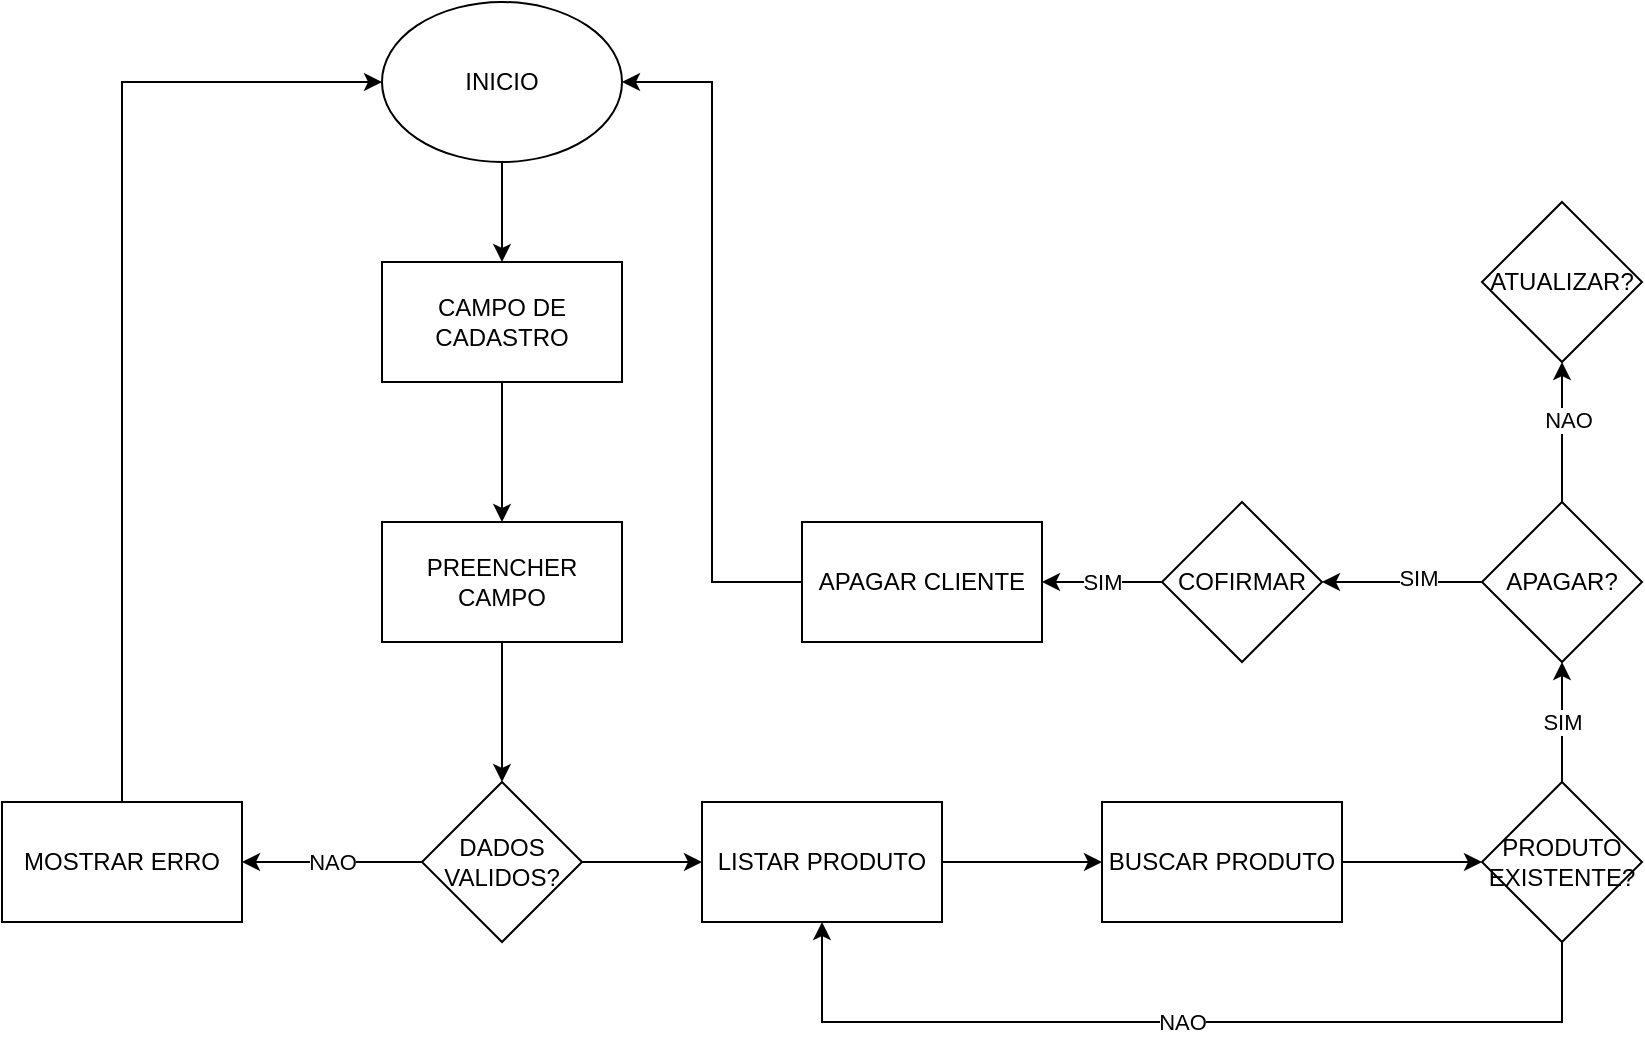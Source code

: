 <mxfile version="24.4.6" type="device">
  <diagram name="Página-1" id="_2hTEw-3M_o8YY0PMDv2">
    <mxGraphModel dx="1434" dy="782" grid="1" gridSize="10" guides="1" tooltips="1" connect="1" arrows="1" fold="1" page="1" pageScale="1" pageWidth="827" pageHeight="1169" math="0" shadow="0">
      <root>
        <mxCell id="0" />
        <mxCell id="1" parent="0" />
        <mxCell id="XO3UlhAgwWdB9TntdLPH-3" value="" style="edgeStyle=orthogonalEdgeStyle;rounded=0;orthogonalLoop=1;jettySize=auto;html=1;" edge="1" parent="1" source="XO3UlhAgwWdB9TntdLPH-1" target="XO3UlhAgwWdB9TntdLPH-2">
          <mxGeometry relative="1" as="geometry" />
        </mxCell>
        <mxCell id="XO3UlhAgwWdB9TntdLPH-1" value="INICIO" style="ellipse;whiteSpace=wrap;html=1;" vertex="1" parent="1">
          <mxGeometry x="310" y="80" width="120" height="80" as="geometry" />
        </mxCell>
        <mxCell id="XO3UlhAgwWdB9TntdLPH-7" value="" style="edgeStyle=orthogonalEdgeStyle;rounded=0;orthogonalLoop=1;jettySize=auto;html=1;" edge="1" parent="1" source="XO3UlhAgwWdB9TntdLPH-2" target="XO3UlhAgwWdB9TntdLPH-6">
          <mxGeometry relative="1" as="geometry" />
        </mxCell>
        <mxCell id="XO3UlhAgwWdB9TntdLPH-2" value="CAMPO DE CADASTRO" style="whiteSpace=wrap;html=1;" vertex="1" parent="1">
          <mxGeometry x="310" y="210" width="120" height="60" as="geometry" />
        </mxCell>
        <mxCell id="XO3UlhAgwWdB9TntdLPH-9" value="" style="edgeStyle=orthogonalEdgeStyle;rounded=0;orthogonalLoop=1;jettySize=auto;html=1;" edge="1" parent="1" source="XO3UlhAgwWdB9TntdLPH-6" target="XO3UlhAgwWdB9TntdLPH-8">
          <mxGeometry relative="1" as="geometry" />
        </mxCell>
        <mxCell id="XO3UlhAgwWdB9TntdLPH-6" value="PREENCHER CAMPO" style="whiteSpace=wrap;html=1;" vertex="1" parent="1">
          <mxGeometry x="310" y="340" width="120" height="60" as="geometry" />
        </mxCell>
        <mxCell id="XO3UlhAgwWdB9TntdLPH-11" value="NAO" style="edgeStyle=orthogonalEdgeStyle;rounded=0;orthogonalLoop=1;jettySize=auto;html=1;" edge="1" parent="1" source="XO3UlhAgwWdB9TntdLPH-8" target="XO3UlhAgwWdB9TntdLPH-10">
          <mxGeometry relative="1" as="geometry" />
        </mxCell>
        <mxCell id="XO3UlhAgwWdB9TntdLPH-18" value="" style="edgeStyle=orthogonalEdgeStyle;rounded=0;orthogonalLoop=1;jettySize=auto;html=1;" edge="1" parent="1" source="XO3UlhAgwWdB9TntdLPH-8" target="XO3UlhAgwWdB9TntdLPH-17">
          <mxGeometry relative="1" as="geometry" />
        </mxCell>
        <mxCell id="XO3UlhAgwWdB9TntdLPH-8" value="DADOS VALIDOS?" style="rhombus;whiteSpace=wrap;html=1;" vertex="1" parent="1">
          <mxGeometry x="330" y="470" width="80" height="80" as="geometry" />
        </mxCell>
        <mxCell id="XO3UlhAgwWdB9TntdLPH-12" style="edgeStyle=orthogonalEdgeStyle;rounded=0;orthogonalLoop=1;jettySize=auto;html=1;entryX=0;entryY=0.5;entryDx=0;entryDy=0;" edge="1" parent="1" source="XO3UlhAgwWdB9TntdLPH-10" target="XO3UlhAgwWdB9TntdLPH-1">
          <mxGeometry relative="1" as="geometry">
            <Array as="points">
              <mxPoint x="180" y="120" />
            </Array>
          </mxGeometry>
        </mxCell>
        <mxCell id="XO3UlhAgwWdB9TntdLPH-10" value="MOSTRAR ERRO" style="whiteSpace=wrap;html=1;" vertex="1" parent="1">
          <mxGeometry x="120" y="480" width="120" height="60" as="geometry" />
        </mxCell>
        <mxCell id="XO3UlhAgwWdB9TntdLPH-24" value="" style="edgeStyle=orthogonalEdgeStyle;rounded=0;orthogonalLoop=1;jettySize=auto;html=1;" edge="1" parent="1" source="XO3UlhAgwWdB9TntdLPH-17" target="XO3UlhAgwWdB9TntdLPH-23">
          <mxGeometry relative="1" as="geometry" />
        </mxCell>
        <mxCell id="XO3UlhAgwWdB9TntdLPH-17" value="LISTAR PRODUTO" style="whiteSpace=wrap;html=1;" vertex="1" parent="1">
          <mxGeometry x="470" y="480" width="120" height="60" as="geometry" />
        </mxCell>
        <mxCell id="XO3UlhAgwWdB9TntdLPH-26" value="" style="edgeStyle=orthogonalEdgeStyle;rounded=0;orthogonalLoop=1;jettySize=auto;html=1;" edge="1" parent="1" source="XO3UlhAgwWdB9TntdLPH-23" target="XO3UlhAgwWdB9TntdLPH-25">
          <mxGeometry relative="1" as="geometry" />
        </mxCell>
        <mxCell id="XO3UlhAgwWdB9TntdLPH-23" value="BUSCAR PRODUTO" style="whiteSpace=wrap;html=1;" vertex="1" parent="1">
          <mxGeometry x="670" y="480" width="120" height="60" as="geometry" />
        </mxCell>
        <mxCell id="XO3UlhAgwWdB9TntdLPH-33" value="SIM" style="edgeStyle=orthogonalEdgeStyle;rounded=0;orthogonalLoop=1;jettySize=auto;html=1;" edge="1" parent="1" source="XO3UlhAgwWdB9TntdLPH-25" target="XO3UlhAgwWdB9TntdLPH-32">
          <mxGeometry relative="1" as="geometry" />
        </mxCell>
        <mxCell id="XO3UlhAgwWdB9TntdLPH-36" value="NAO" style="edgeStyle=orthogonalEdgeStyle;rounded=0;orthogonalLoop=1;jettySize=auto;html=1;entryX=0.5;entryY=1;entryDx=0;entryDy=0;" edge="1" parent="1" source="XO3UlhAgwWdB9TntdLPH-25" target="XO3UlhAgwWdB9TntdLPH-17">
          <mxGeometry relative="1" as="geometry">
            <Array as="points">
              <mxPoint x="900" y="590" />
              <mxPoint x="530" y="590" />
            </Array>
          </mxGeometry>
        </mxCell>
        <mxCell id="XO3UlhAgwWdB9TntdLPH-25" value="PRODUTO EXISTENTE?" style="rhombus;whiteSpace=wrap;html=1;" vertex="1" parent="1">
          <mxGeometry x="860" y="470" width="80" height="80" as="geometry" />
        </mxCell>
        <mxCell id="XO3UlhAgwWdB9TntdLPH-40" value="" style="edgeStyle=orthogonalEdgeStyle;rounded=0;orthogonalLoop=1;jettySize=auto;html=1;" edge="1" parent="1" source="XO3UlhAgwWdB9TntdLPH-32" target="XO3UlhAgwWdB9TntdLPH-39">
          <mxGeometry relative="1" as="geometry" />
        </mxCell>
        <mxCell id="XO3UlhAgwWdB9TntdLPH-49" value="SIM" style="edgeLabel;html=1;align=center;verticalAlign=middle;resizable=0;points=[];" vertex="1" connectable="0" parent="XO3UlhAgwWdB9TntdLPH-40">
          <mxGeometry x="-0.2" y="-2" relative="1" as="geometry">
            <mxPoint as="offset" />
          </mxGeometry>
        </mxCell>
        <mxCell id="XO3UlhAgwWdB9TntdLPH-47" value="" style="edgeStyle=orthogonalEdgeStyle;rounded=0;orthogonalLoop=1;jettySize=auto;html=1;" edge="1" parent="1" source="XO3UlhAgwWdB9TntdLPH-32" target="XO3UlhAgwWdB9TntdLPH-46">
          <mxGeometry relative="1" as="geometry" />
        </mxCell>
        <mxCell id="XO3UlhAgwWdB9TntdLPH-48" value="NAO" style="edgeLabel;html=1;align=center;verticalAlign=middle;resizable=0;points=[];" vertex="1" connectable="0" parent="XO3UlhAgwWdB9TntdLPH-47">
          <mxGeometry x="0.167" y="-3" relative="1" as="geometry">
            <mxPoint as="offset" />
          </mxGeometry>
        </mxCell>
        <mxCell id="XO3UlhAgwWdB9TntdLPH-32" value="APAGAR?" style="rhombus;whiteSpace=wrap;html=1;" vertex="1" parent="1">
          <mxGeometry x="860" y="330" width="80" height="80" as="geometry" />
        </mxCell>
        <mxCell id="XO3UlhAgwWdB9TntdLPH-42" value="SIM" style="edgeStyle=orthogonalEdgeStyle;rounded=0;orthogonalLoop=1;jettySize=auto;html=1;" edge="1" parent="1" source="XO3UlhAgwWdB9TntdLPH-39" target="XO3UlhAgwWdB9TntdLPH-41">
          <mxGeometry relative="1" as="geometry" />
        </mxCell>
        <mxCell id="XO3UlhAgwWdB9TntdLPH-39" value="COFIRMAR" style="rhombus;whiteSpace=wrap;html=1;" vertex="1" parent="1">
          <mxGeometry x="700" y="330" width="80" height="80" as="geometry" />
        </mxCell>
        <mxCell id="XO3UlhAgwWdB9TntdLPH-43" style="edgeStyle=orthogonalEdgeStyle;rounded=0;orthogonalLoop=1;jettySize=auto;html=1;entryX=1;entryY=0.5;entryDx=0;entryDy=0;" edge="1" parent="1" source="XO3UlhAgwWdB9TntdLPH-41" target="XO3UlhAgwWdB9TntdLPH-1">
          <mxGeometry relative="1" as="geometry">
            <Array as="points">
              <mxPoint x="475" y="370" />
              <mxPoint x="475" y="120" />
            </Array>
          </mxGeometry>
        </mxCell>
        <mxCell id="XO3UlhAgwWdB9TntdLPH-41" value="APAGAR CLIENTE" style="whiteSpace=wrap;html=1;" vertex="1" parent="1">
          <mxGeometry x="520" y="340" width="120" height="60" as="geometry" />
        </mxCell>
        <mxCell id="XO3UlhAgwWdB9TntdLPH-46" value="ATUALIZAR?" style="rhombus;whiteSpace=wrap;html=1;" vertex="1" parent="1">
          <mxGeometry x="860" y="180" width="80" height="80" as="geometry" />
        </mxCell>
      </root>
    </mxGraphModel>
  </diagram>
</mxfile>
